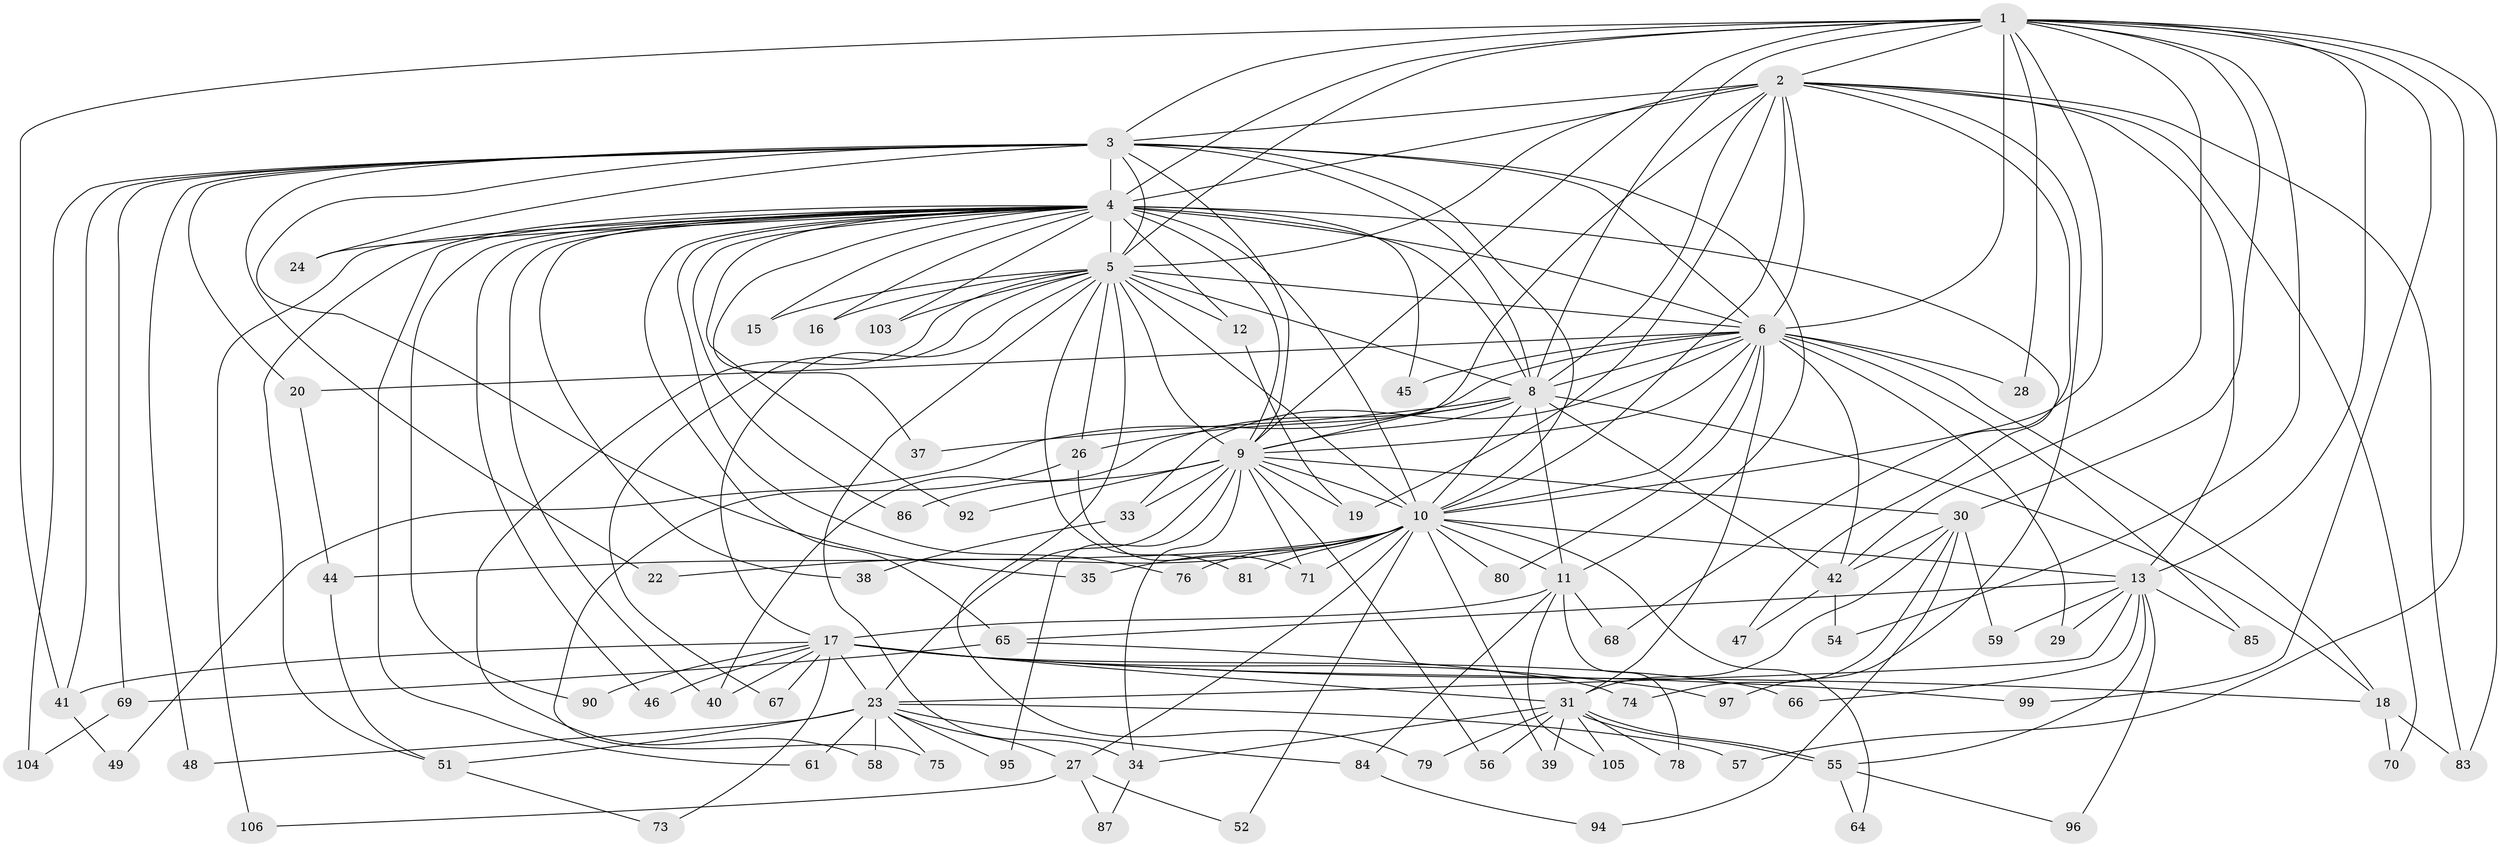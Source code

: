 // original degree distribution, {21: 0.028037383177570093, 15: 0.009345794392523364, 19: 0.028037383177570093, 23: 0.009345794392523364, 16: 0.009345794392523364, 24: 0.009345794392523364, 5: 0.06542056074766354, 3: 0.11214953271028037, 10: 0.009345794392523364, 2: 0.616822429906542, 11: 0.009345794392523364, 7: 0.018691588785046728, 9: 0.018691588785046728, 4: 0.056074766355140186}
// Generated by graph-tools (version 1.1) at 2025/41/03/06/25 10:41:39]
// undirected, 83 vertices, 199 edges
graph export_dot {
graph [start="1"]
  node [color=gray90,style=filled];
  1 [super="+100"];
  2;
  3 [super="+62"];
  4 [super="+7"];
  5 [super="+88"];
  6 [super="+107"];
  8 [super="+89"];
  9 [super="+32"];
  10 [super="+63"];
  11 [super="+14"];
  12;
  13 [super="+36"];
  15;
  16;
  17 [super="+21"];
  18 [super="+77"];
  19 [super="+102"];
  20;
  22;
  23 [super="+25"];
  24;
  26;
  27;
  28;
  29;
  30 [super="+98"];
  31 [super="+53"];
  33;
  34 [super="+60"];
  35;
  37;
  38;
  39;
  40 [super="+50"];
  41 [super="+43"];
  42 [super="+91"];
  44;
  45;
  46;
  47;
  48;
  49;
  51 [super="+101"];
  52;
  54;
  55 [super="+72"];
  56;
  57;
  58;
  59;
  61;
  64;
  65;
  66;
  67;
  68;
  69;
  70;
  71 [super="+82"];
  73;
  74;
  75;
  76;
  78;
  79;
  80;
  81;
  83 [super="+93"];
  84;
  85;
  86;
  87;
  90;
  92;
  94;
  95;
  96;
  97;
  99;
  103;
  104;
  105;
  106;
  1 -- 2;
  1 -- 3;
  1 -- 4 [weight=2];
  1 -- 5 [weight=2];
  1 -- 6;
  1 -- 8;
  1 -- 9;
  1 -- 10;
  1 -- 13;
  1 -- 28;
  1 -- 30;
  1 -- 54;
  1 -- 57;
  1 -- 83;
  1 -- 99;
  1 -- 42;
  1 -- 41;
  2 -- 3;
  2 -- 4 [weight=2];
  2 -- 5;
  2 -- 6;
  2 -- 8;
  2 -- 9;
  2 -- 10;
  2 -- 19;
  2 -- 68;
  2 -- 70;
  2 -- 97;
  2 -- 13;
  2 -- 83;
  3 -- 4 [weight=2];
  3 -- 5;
  3 -- 6 [weight=2];
  3 -- 8;
  3 -- 9;
  3 -- 10;
  3 -- 11;
  3 -- 20;
  3 -- 22;
  3 -- 24;
  3 -- 35;
  3 -- 41;
  3 -- 48;
  3 -- 69;
  3 -- 104;
  4 -- 5 [weight=2];
  4 -- 6 [weight=2];
  4 -- 8 [weight=3];
  4 -- 9 [weight=2];
  4 -- 10 [weight=2];
  4 -- 15;
  4 -- 16;
  4 -- 24;
  4 -- 37;
  4 -- 38;
  4 -- 40;
  4 -- 45;
  4 -- 46;
  4 -- 61;
  4 -- 106;
  4 -- 65;
  4 -- 12;
  4 -- 76;
  4 -- 86;
  4 -- 90;
  4 -- 92;
  4 -- 103;
  4 -- 47;
  4 -- 51;
  5 -- 6;
  5 -- 8;
  5 -- 9;
  5 -- 10;
  5 -- 12;
  5 -- 15;
  5 -- 16;
  5 -- 17;
  5 -- 26;
  5 -- 34;
  5 -- 58;
  5 -- 67;
  5 -- 79;
  5 -- 81;
  5 -- 103;
  6 -- 8;
  6 -- 9 [weight=2];
  6 -- 10 [weight=2];
  6 -- 20;
  6 -- 28;
  6 -- 29;
  6 -- 33;
  6 -- 42;
  6 -- 45;
  6 -- 49;
  6 -- 80;
  6 -- 85;
  6 -- 18;
  6 -- 31;
  8 -- 9;
  8 -- 10;
  8 -- 18;
  8 -- 26;
  8 -- 37;
  8 -- 42;
  8 -- 40;
  8 -- 11;
  9 -- 10 [weight=2];
  9 -- 23;
  9 -- 30;
  9 -- 33;
  9 -- 56;
  9 -- 71;
  9 -- 86;
  9 -- 92;
  9 -- 95;
  9 -- 19;
  9 -- 34;
  10 -- 11;
  10 -- 13;
  10 -- 22;
  10 -- 27;
  10 -- 35;
  10 -- 39;
  10 -- 44;
  10 -- 52;
  10 -- 64;
  10 -- 76;
  10 -- 80;
  10 -- 81;
  10 -- 71;
  11 -- 84;
  11 -- 105;
  11 -- 17;
  11 -- 68;
  11 -- 78;
  12 -- 19;
  13 -- 29;
  13 -- 59;
  13 -- 65;
  13 -- 66;
  13 -- 85;
  13 -- 96;
  13 -- 23;
  13 -- 55;
  17 -- 18;
  17 -- 23;
  17 -- 41;
  17 -- 67;
  17 -- 90;
  17 -- 97;
  17 -- 99;
  17 -- 66;
  17 -- 40;
  17 -- 73;
  17 -- 46;
  17 -- 31;
  18 -- 70;
  18 -- 83;
  20 -- 44;
  23 -- 27;
  23 -- 48;
  23 -- 58;
  23 -- 84;
  23 -- 95;
  23 -- 61;
  23 -- 57;
  23 -- 75;
  23 -- 51;
  26 -- 71;
  26 -- 75;
  27 -- 52;
  27 -- 87;
  27 -- 106;
  30 -- 31;
  30 -- 59;
  30 -- 74;
  30 -- 94;
  30 -- 42;
  31 -- 34;
  31 -- 39;
  31 -- 55;
  31 -- 55;
  31 -- 56;
  31 -- 79;
  31 -- 105;
  31 -- 78;
  33 -- 38;
  34 -- 87;
  41 -- 49;
  42 -- 47;
  42 -- 54;
  44 -- 51;
  51 -- 73;
  55 -- 64;
  55 -- 96;
  65 -- 69;
  65 -- 74;
  69 -- 104;
  84 -- 94;
}
